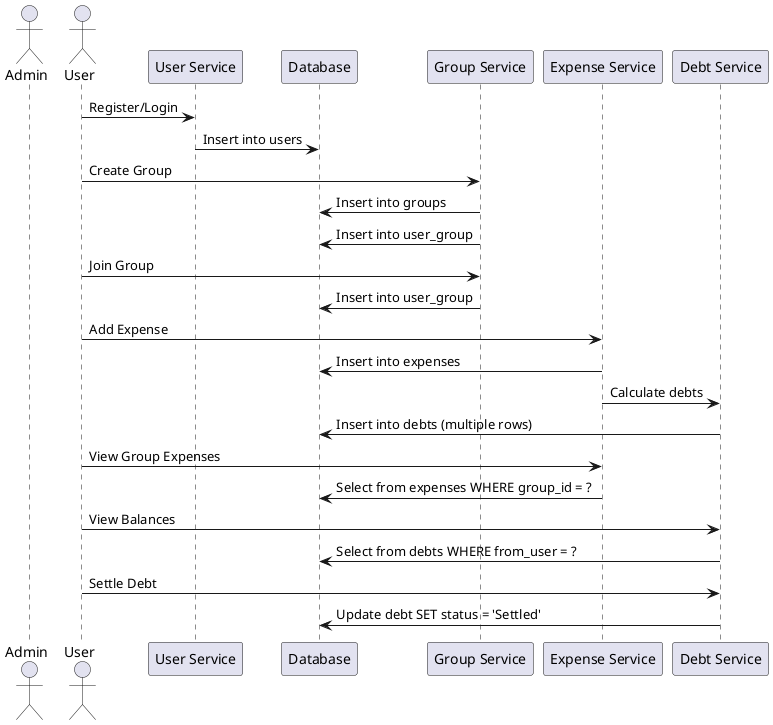 @startuml Splitwise_DB_Entities

actor Admin
actor User

User -> "User Service": Register/Login
"User Service" -> "Database": Insert into users

User -> "Group Service": Create Group
"Group Service" -> "Database": Insert into groups
"Group Service" -> "Database": Insert into user_group

User -> "Group Service": Join Group
"Group Service" -> "Database": Insert into user_group

User -> "Expense Service": Add Expense
"Expense Service" -> "Database": Insert into expenses
"Expense Service" -> "Debt Service": Calculate debts

"Debt Service" -> "Database": Insert into debts (multiple rows)

User -> "Expense Service": View Group Expenses
"Expense Service" -> "Database": Select from expenses WHERE group_id = ?

User -> "Debt Service": View Balances
"Debt Service" -> "Database": Select from debts WHERE from_user = ?

User -> "Debt Service": Settle Debt
"Debt Service" -> "Database": Update debt SET status = 'Settled'

@enduml
